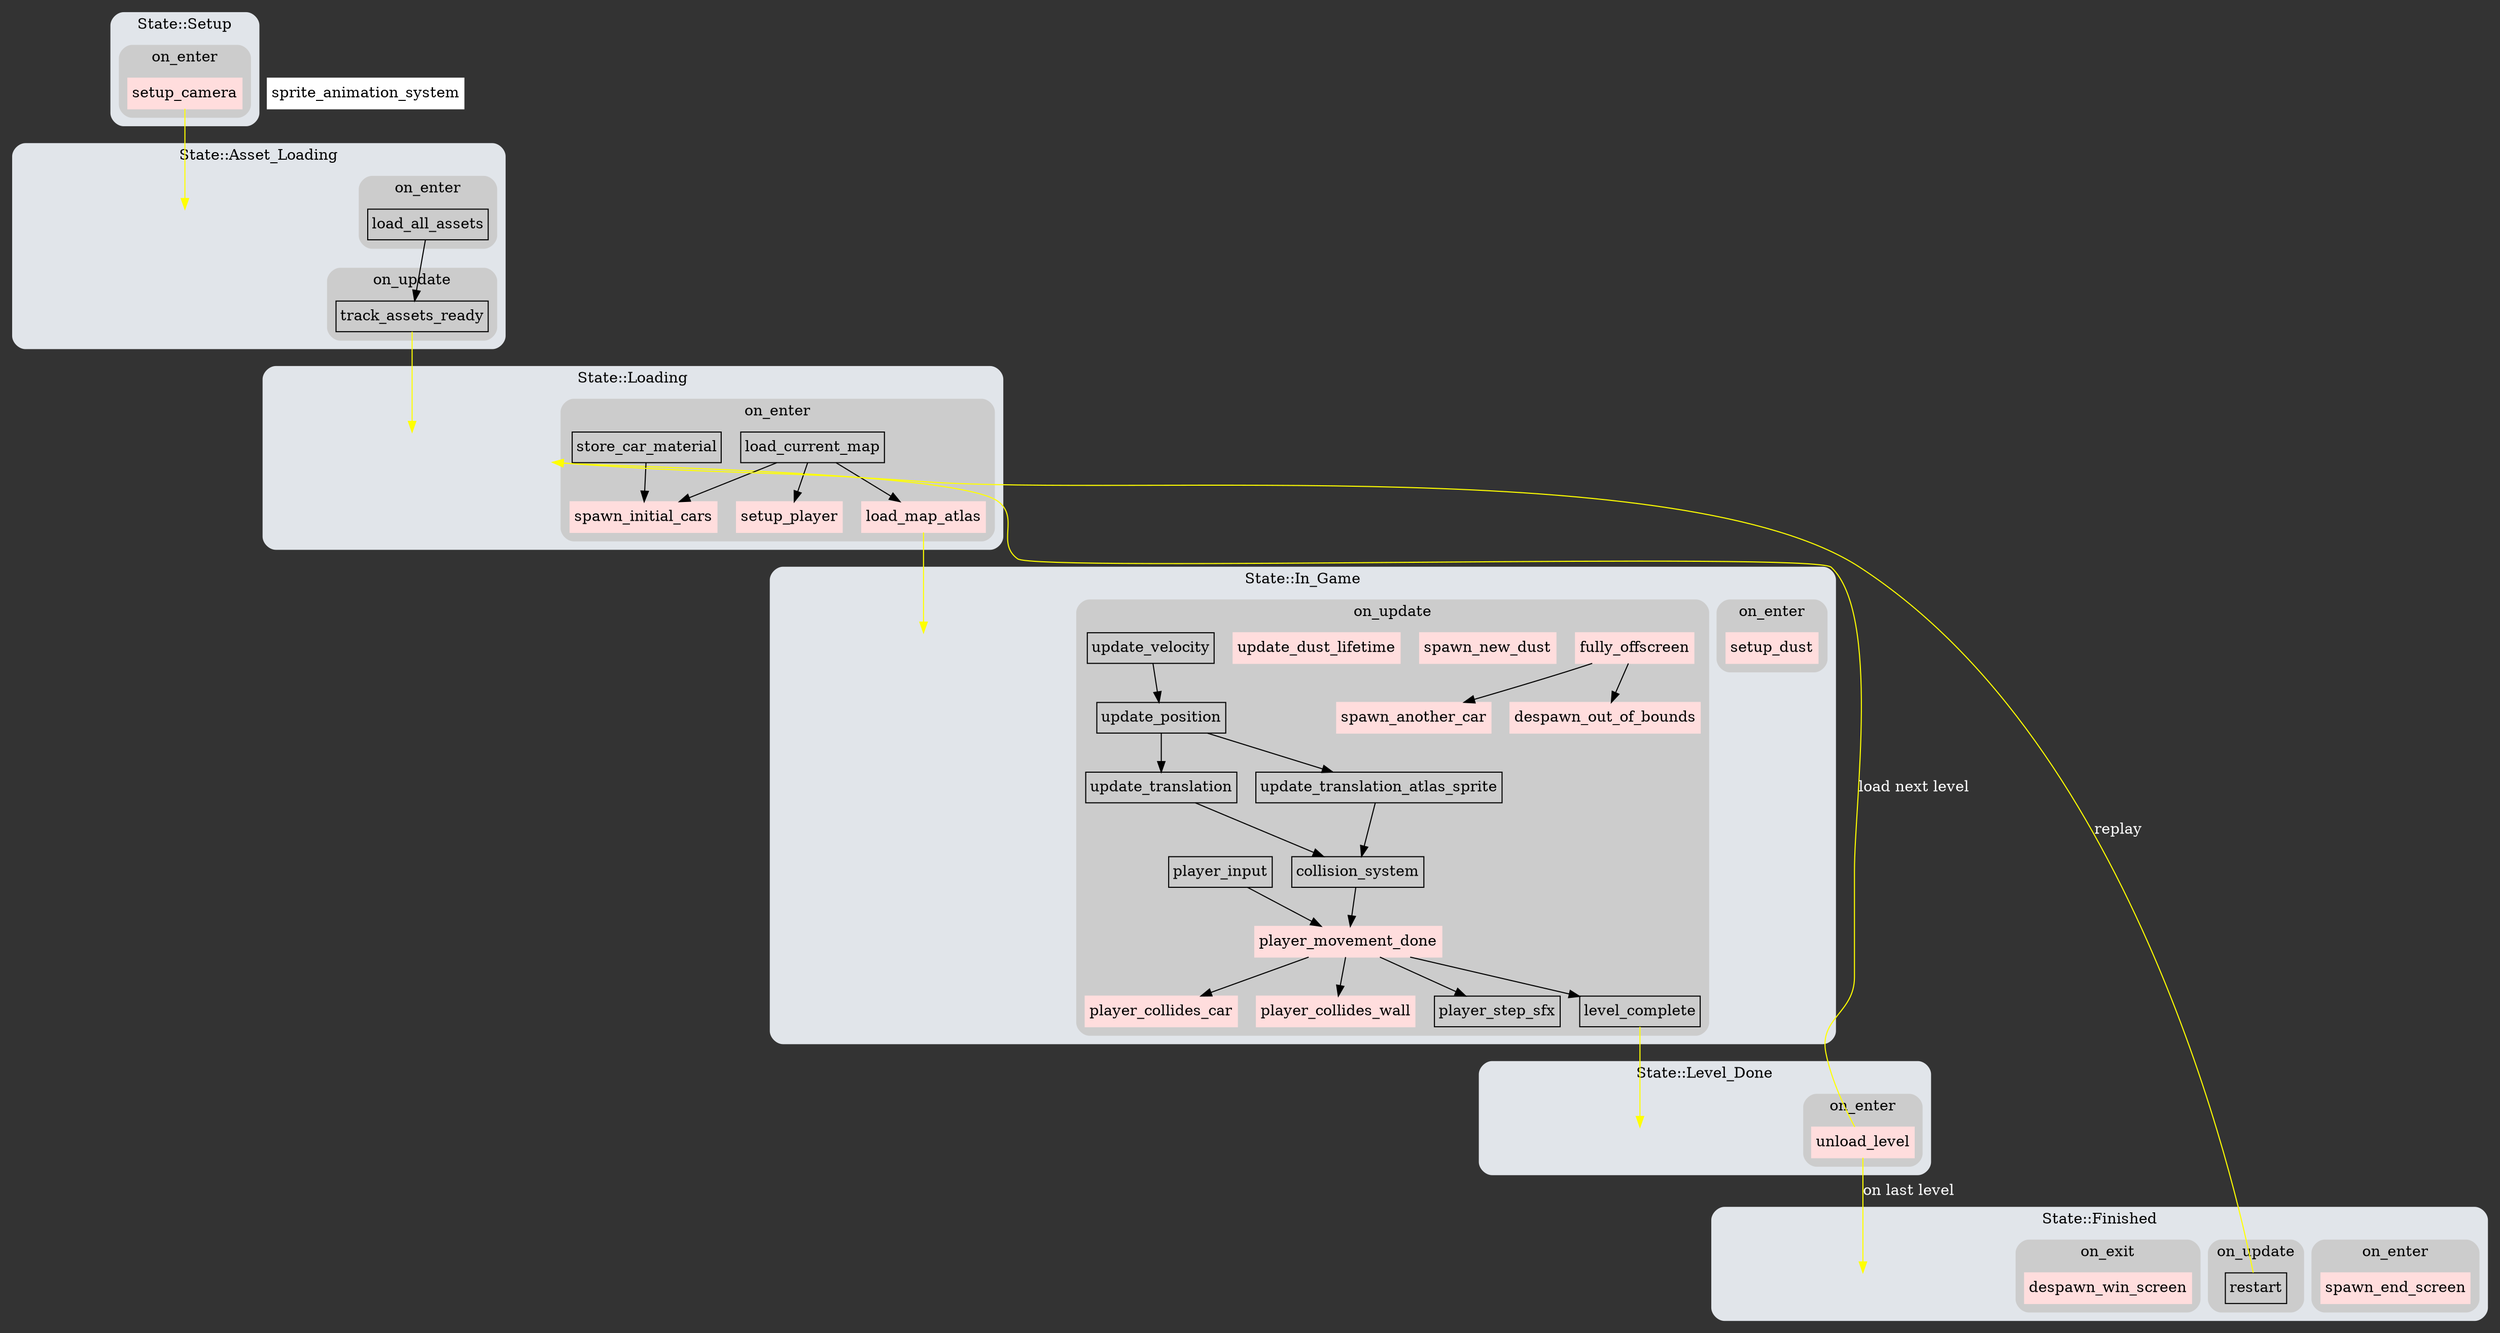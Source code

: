 digraph schedule {
    graph [layout=dot]
    bgcolor="#333333"
    node ["shape"="box", "margin"="0.05", "height"="0.4"];
    
    // these are bevy systems automaticall added, may add them back in later
    // A ["label"="Events<CollisionEvent<Player, Car>>update_system"]
    // B ["label"="Events<CollisionEvent<Player, Wall>>update_system"]
    // C ["label"="Events<GoingOffscreenEvent>update_system"]

    
    
    

   // nodes with commands
    N, S, T, U, V, X, AB, AC, AD, AE, AF, AG, AI [color="#ffdddd", style=filled]
    
    // nodes with app state changes and commands
    E, P, Q [color="#ffdddd", style=filled]

    
    // no state applied
    D ["label"="sprite_animation_system", color=white, style=filled]

    subgraph cluster_app_state_setup {
        style=rounded
        "color"="#e1e5ea";
        "bgcolor"="#e1e5ea";
        label="State::Setup"

        subgraph cluster_on_enter {
            style=rounded
            "color"="#cccccc";
            "bgcolor"="#cccccc";
            label="on_enter"
            E ["label"="setup_camera"]
        }
    }

    subgraph cluster_app_state_asset_loading {
        style=rounded
        "color"="#e1e5ea";
        "bgcolor"="#e1e5ea";
        label="State::Asset_Loading"
        MARKER_cluster_app_state_asset_loading ["style"="invis"]
        
        subgraph cluster_on_enter {
            style=rounded
            "color"="#cccccc";
            "bgcolor"="#cccccc";
            label="on_enter"
            F ["label"="load_all_assets"]
        }
        subgraph cluster_on_update {
            style=rounded
            "color"="#cccccc";
            "bgcolor"="#cccccc";
            label="on_update"

            G ["label"="track_assets_ready"]
        }
    }

    subgraph cluster_app_state_loading {
        style=rounded
        "color"="#e1e5ea";
        "bgcolor"="#e1e5ea";
        label="State::Loading"
        MARKER_cluster_app_state_loading ["style"="invis"]
        
        subgraph cluster_on_enter {
            style=rounded
            "color"="#cccccc";
            "bgcolor"="#cccccc";
            label="on_enter"
            
            X ["label"="setup_player"]
            O ["label"="load_current_map"]
            P ["label"="load_map_atlas"]
            R ["label"="store_car_material"]
            S ["label"="spawn_initial_cars"]
        }
    }

    subgraph cluster_app_state_in_game {
        style=rounded
        "color"="#e1e5ea";
        "bgcolor"="#e1e5ea";
        label="State::In_Game"
        MARKER_cluster_app_state_in_game ["style"="invis"]

        subgraph cluster_on_enter {
            style=rounded
            "color"="#cccccc";
            "bgcolor"="#cccccc";
            label="on_enter"
            
            AD ["label"="setup_dust"]
        }

        subgraph cluster_on_update {
            style=rounded
            "color"="#cccccc";
            "bgcolor"="#cccccc";
            label="on_update"

            H ["label"="update_velocity"]
            J ["label"="update_position"]
            K ["label"="update_translation"]
            L ["label"="update_translation_atlas_sprite"]
            M ["label"="collision_system"]
            N ["label"="player_movement_done"]
            T ["label"="spawn_another_car"]
            U ["label"="fully_offscreen"]
            V ["label"="despawn_out_of_bounds"]
            Y ["label"="player_input"]
            Z ["label"="player_step_sfx"]
            AA ["label"="level_complete"]
            AB ["label"="player_collides_car"]
            AC ["label"="player_collides_wall"]
            AE ["label"="spawn_new_dust"]
            AF ["label"="update_dust_lifetime"]
        }
    }

    subgraph cluster_app_state_level_done {
        style=rounded
        "color"="#e1e5ea";
        "bgcolor"="#e1e5ea";
        label="State::Level_Done"
        MARKER_cluster_app_state_level_done ["style"="invis"]
        subgraph cluster_on_enter {
            style=rounded
            "color"="#cccccc";
            "bgcolor"="#cccccc";
            label="on_enter"

            Q ["label"="unload_level"]
        }
    }

    subgraph cluster_app_state_finished {
        style=rounded
        "color"="#e1e5ea";
        "bgcolor"="#e1e5ea";
        label="State::Finished"
        MARKER_cluster_app_state_finished ["style"="invis"]
        subgraph cluster_on_enter {
            style=rounded
            "color"="#cccccc";
            "bgcolor"="#cccccc";
            label="on_enter"

            AG ["label"="spawn_end_screen"]
        }

        subgraph cluster_on_update {
            style=rounded
            "color"="#cccccc";
            "bgcolor"="#cccccc";
            label="on_update"

            AH ["label"="restart"]
        }

        subgraph cluster_on_exit {
            style=rounded
            "color"="#cccccc";
            "bgcolor"="#cccccc";
            label="on_exit"

            AI ["label"="despawn_win_screen"]
        }
        
    }

    // app state transitions
    edge [color=yellow]
    E -> MARKER_cluster_app_state_asset_loading
    G -> MARKER_cluster_app_state_loading
    P -> MARKER_cluster_app_state_in_game
    Q -> MARKER_cluster_app_state_loading [constraint=false, label="load next level", fontcolor=white]
    Q -> MARKER_cluster_app_state_finished [label="on last level", fontcolor=white]
    AA -> MARKER_cluster_app_state_level_done
    AH -> MARKER_cluster_app_state_loading [constraint=false, label="replay", fontcolor=white]
    
    edge [color=black]
    F -> G
    H -> J
    J -> K 
    J -> L 
    L -> M 
    M -> N 
    K -> M 
    O -> P 
    R -> S 
    O -> S  
    U -> T 
    U -> V 
    O -> X 
    Y -> N 
    N -> Z 
    N -> AA 
    N -> AB 
    N -> AC 
}